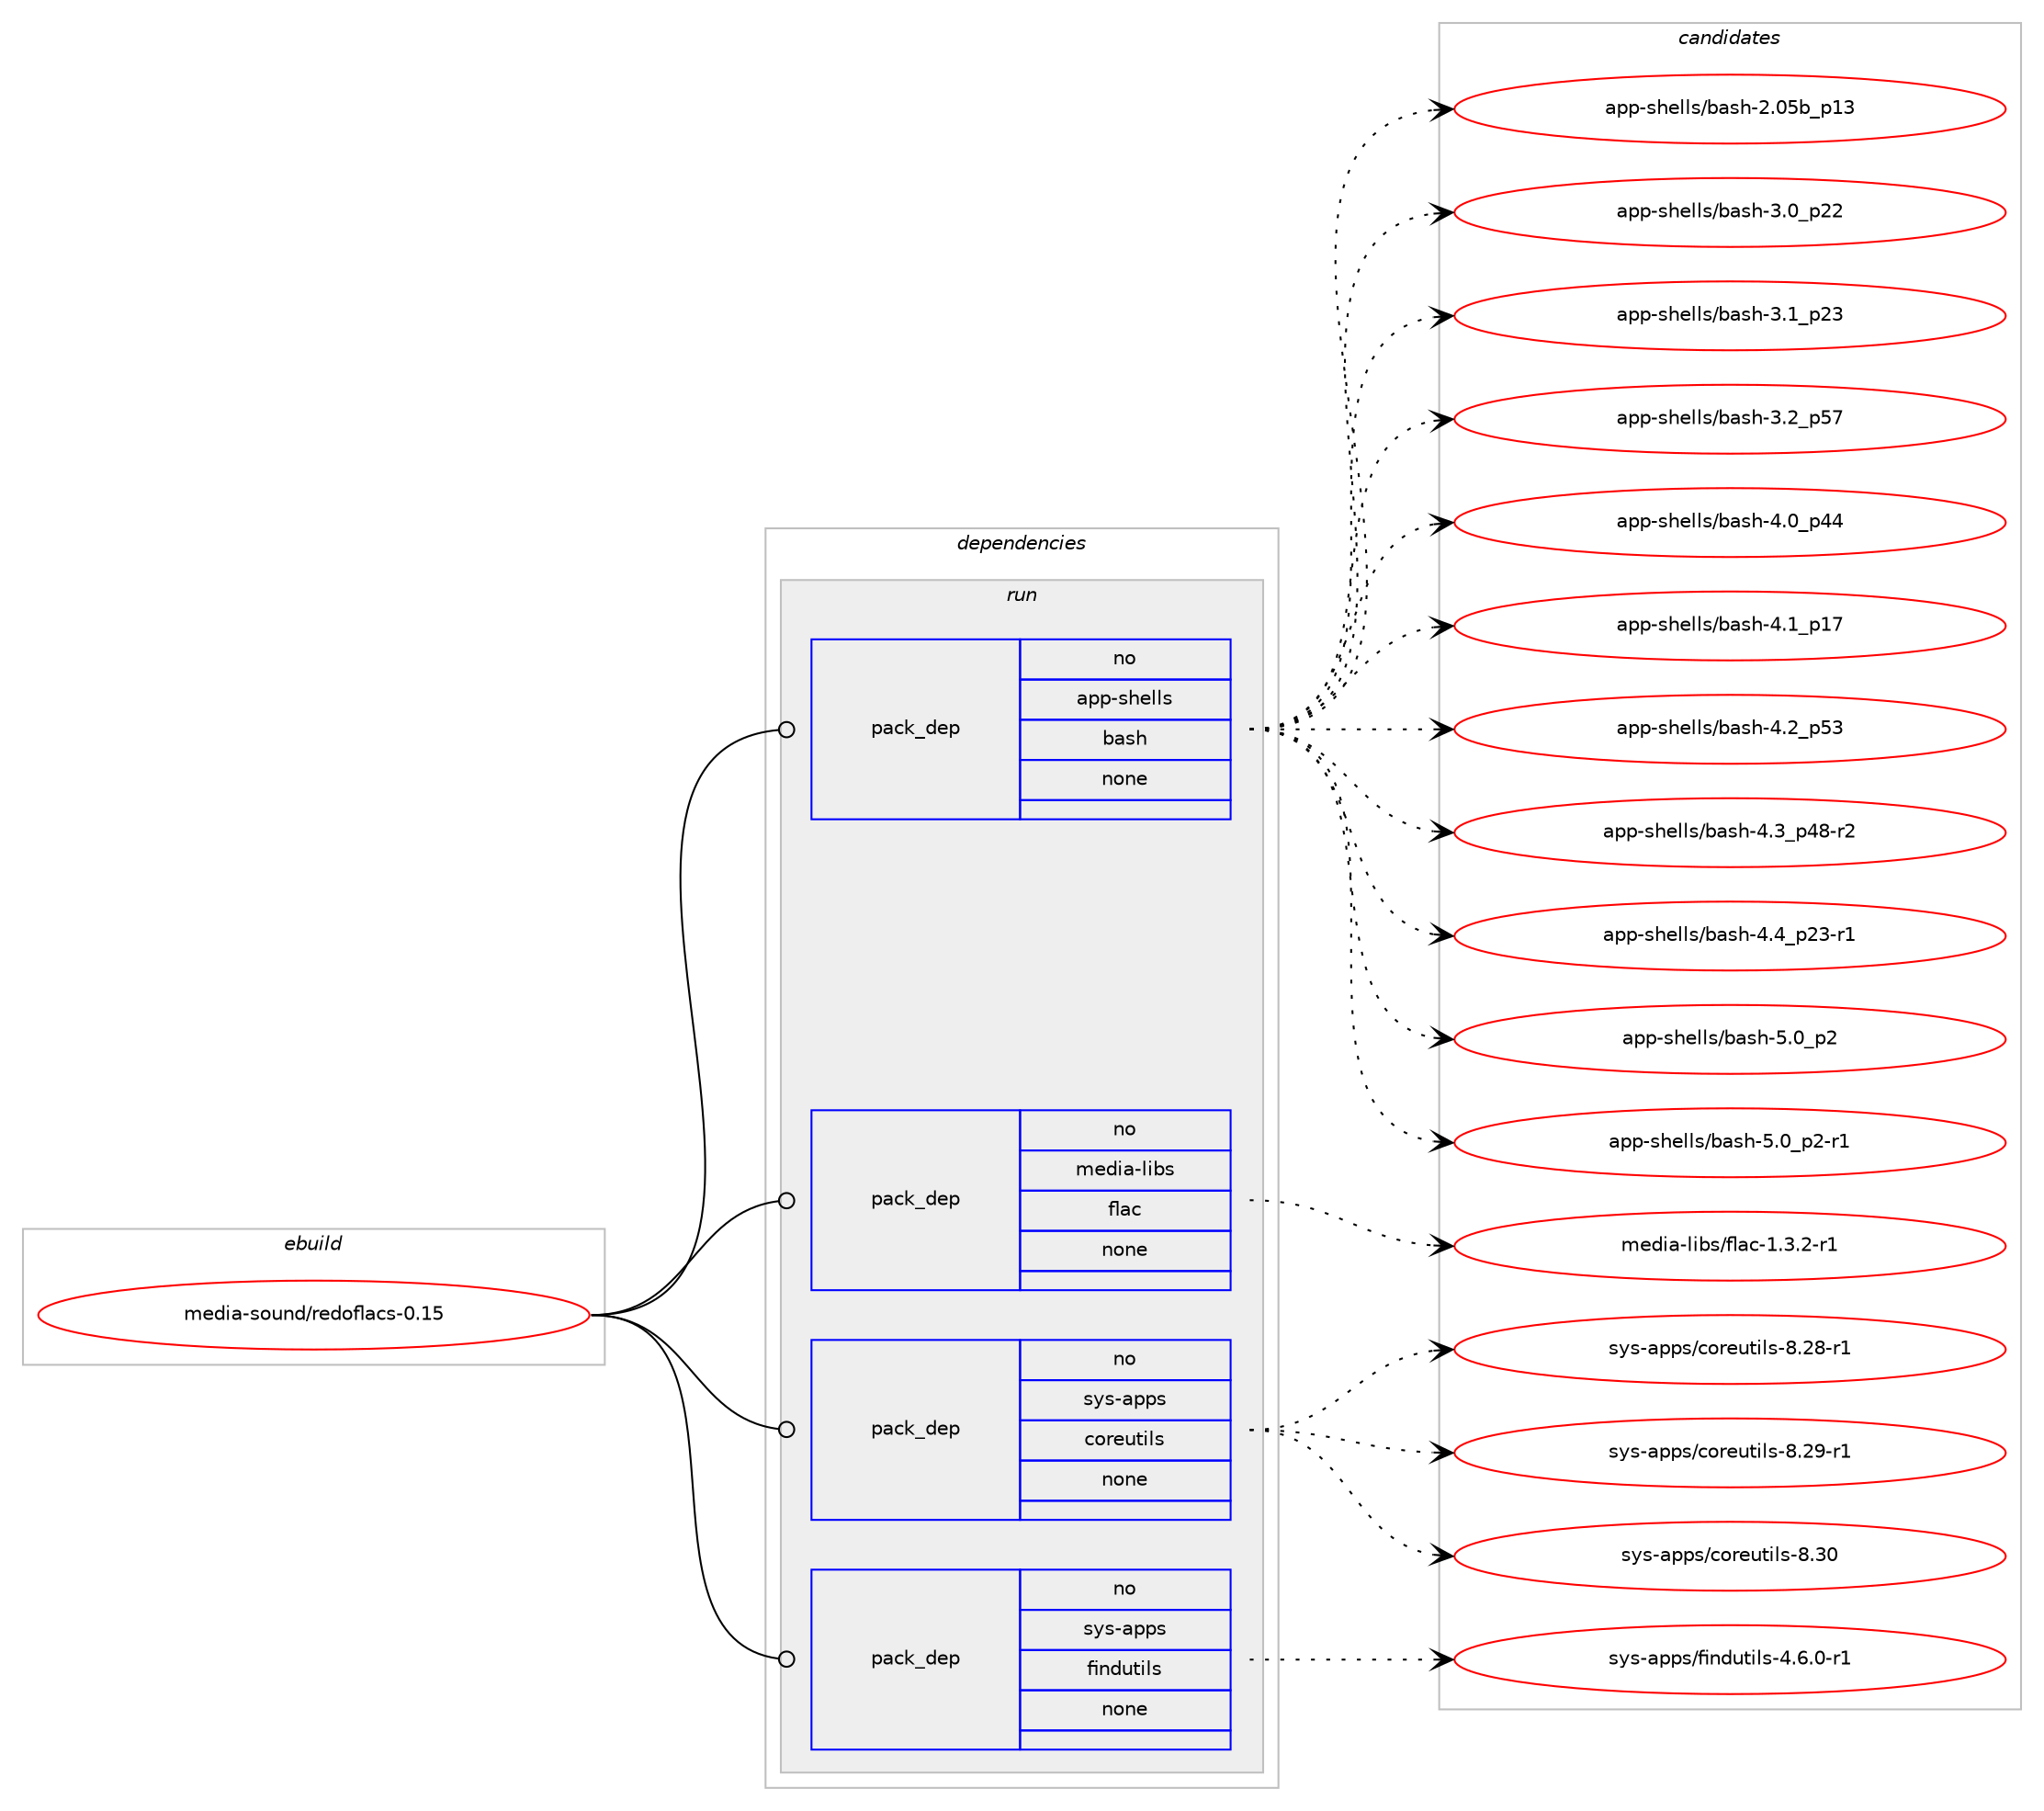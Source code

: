 digraph prolog {

# *************
# Graph options
# *************

newrank=true;
concentrate=true;
compound=true;
graph [rankdir=LR,fontname=Helvetica,fontsize=10,ranksep=1.5];#, ranksep=2.5, nodesep=0.2];
edge  [arrowhead=vee];
node  [fontname=Helvetica,fontsize=10];

# **********
# The ebuild
# **********

subgraph cluster_leftcol {
color=gray;
rank=same;
label=<<i>ebuild</i>>;
id [label="media-sound/redoflacs-0.15", color=red, width=4, href="../media-sound/redoflacs-0.15.svg"];
}

# ****************
# The dependencies
# ****************

subgraph cluster_midcol {
color=gray;
label=<<i>dependencies</i>>;
subgraph cluster_compile {
fillcolor="#eeeeee";
style=filled;
label=<<i>compile</i>>;
}
subgraph cluster_compileandrun {
fillcolor="#eeeeee";
style=filled;
label=<<i>compile and run</i>>;
}
subgraph cluster_run {
fillcolor="#eeeeee";
style=filled;
label=<<i>run</i>>;
subgraph pack1165638 {
dependency1630092 [label=<<TABLE BORDER="0" CELLBORDER="1" CELLSPACING="0" CELLPADDING="4" WIDTH="220"><TR><TD ROWSPAN="6" CELLPADDING="30">pack_dep</TD></TR><TR><TD WIDTH="110">no</TD></TR><TR><TD>app-shells</TD></TR><TR><TD>bash</TD></TR><TR><TD>none</TD></TR><TR><TD></TD></TR></TABLE>>, shape=none, color=blue];
}
id:e -> dependency1630092:w [weight=20,style="solid",arrowhead="odot"];
subgraph pack1165639 {
dependency1630093 [label=<<TABLE BORDER="0" CELLBORDER="1" CELLSPACING="0" CELLPADDING="4" WIDTH="220"><TR><TD ROWSPAN="6" CELLPADDING="30">pack_dep</TD></TR><TR><TD WIDTH="110">no</TD></TR><TR><TD>media-libs</TD></TR><TR><TD>flac</TD></TR><TR><TD>none</TD></TR><TR><TD></TD></TR></TABLE>>, shape=none, color=blue];
}
id:e -> dependency1630093:w [weight=20,style="solid",arrowhead="odot"];
subgraph pack1165640 {
dependency1630094 [label=<<TABLE BORDER="0" CELLBORDER="1" CELLSPACING="0" CELLPADDING="4" WIDTH="220"><TR><TD ROWSPAN="6" CELLPADDING="30">pack_dep</TD></TR><TR><TD WIDTH="110">no</TD></TR><TR><TD>sys-apps</TD></TR><TR><TD>coreutils</TD></TR><TR><TD>none</TD></TR><TR><TD></TD></TR></TABLE>>, shape=none, color=blue];
}
id:e -> dependency1630094:w [weight=20,style="solid",arrowhead="odot"];
subgraph pack1165641 {
dependency1630095 [label=<<TABLE BORDER="0" CELLBORDER="1" CELLSPACING="0" CELLPADDING="4" WIDTH="220"><TR><TD ROWSPAN="6" CELLPADDING="30">pack_dep</TD></TR><TR><TD WIDTH="110">no</TD></TR><TR><TD>sys-apps</TD></TR><TR><TD>findutils</TD></TR><TR><TD>none</TD></TR><TR><TD></TD></TR></TABLE>>, shape=none, color=blue];
}
id:e -> dependency1630095:w [weight=20,style="solid",arrowhead="odot"];
}
}

# **************
# The candidates
# **************

subgraph cluster_choices {
rank=same;
color=gray;
label=<<i>candidates</i>>;

subgraph choice1165638 {
color=black;
nodesep=1;
choice9711211245115104101108108115479897115104455046485398951124951 [label="app-shells/bash-2.05b_p13", color=red, width=4,href="../app-shells/bash-2.05b_p13.svg"];
choice971121124511510410110810811547989711510445514648951125050 [label="app-shells/bash-3.0_p22", color=red, width=4,href="../app-shells/bash-3.0_p22.svg"];
choice971121124511510410110810811547989711510445514649951125051 [label="app-shells/bash-3.1_p23", color=red, width=4,href="../app-shells/bash-3.1_p23.svg"];
choice971121124511510410110810811547989711510445514650951125355 [label="app-shells/bash-3.2_p57", color=red, width=4,href="../app-shells/bash-3.2_p57.svg"];
choice971121124511510410110810811547989711510445524648951125252 [label="app-shells/bash-4.0_p44", color=red, width=4,href="../app-shells/bash-4.0_p44.svg"];
choice971121124511510410110810811547989711510445524649951124955 [label="app-shells/bash-4.1_p17", color=red, width=4,href="../app-shells/bash-4.1_p17.svg"];
choice971121124511510410110810811547989711510445524650951125351 [label="app-shells/bash-4.2_p53", color=red, width=4,href="../app-shells/bash-4.2_p53.svg"];
choice9711211245115104101108108115479897115104455246519511252564511450 [label="app-shells/bash-4.3_p48-r2", color=red, width=4,href="../app-shells/bash-4.3_p48-r2.svg"];
choice9711211245115104101108108115479897115104455246529511250514511449 [label="app-shells/bash-4.4_p23-r1", color=red, width=4,href="../app-shells/bash-4.4_p23-r1.svg"];
choice9711211245115104101108108115479897115104455346489511250 [label="app-shells/bash-5.0_p2", color=red, width=4,href="../app-shells/bash-5.0_p2.svg"];
choice97112112451151041011081081154798971151044553464895112504511449 [label="app-shells/bash-5.0_p2-r1", color=red, width=4,href="../app-shells/bash-5.0_p2-r1.svg"];
dependency1630092:e -> choice9711211245115104101108108115479897115104455046485398951124951:w [style=dotted,weight="100"];
dependency1630092:e -> choice971121124511510410110810811547989711510445514648951125050:w [style=dotted,weight="100"];
dependency1630092:e -> choice971121124511510410110810811547989711510445514649951125051:w [style=dotted,weight="100"];
dependency1630092:e -> choice971121124511510410110810811547989711510445514650951125355:w [style=dotted,weight="100"];
dependency1630092:e -> choice971121124511510410110810811547989711510445524648951125252:w [style=dotted,weight="100"];
dependency1630092:e -> choice971121124511510410110810811547989711510445524649951124955:w [style=dotted,weight="100"];
dependency1630092:e -> choice971121124511510410110810811547989711510445524650951125351:w [style=dotted,weight="100"];
dependency1630092:e -> choice9711211245115104101108108115479897115104455246519511252564511450:w [style=dotted,weight="100"];
dependency1630092:e -> choice9711211245115104101108108115479897115104455246529511250514511449:w [style=dotted,weight="100"];
dependency1630092:e -> choice9711211245115104101108108115479897115104455346489511250:w [style=dotted,weight="100"];
dependency1630092:e -> choice97112112451151041011081081154798971151044553464895112504511449:w [style=dotted,weight="100"];
}
subgraph choice1165639 {
color=black;
nodesep=1;
choice1091011001059745108105981154710210897994549465146504511449 [label="media-libs/flac-1.3.2-r1", color=red, width=4,href="../media-libs/flac-1.3.2-r1.svg"];
dependency1630093:e -> choice1091011001059745108105981154710210897994549465146504511449:w [style=dotted,weight="100"];
}
subgraph choice1165640 {
color=black;
nodesep=1;
choice1151211154597112112115479911111410111711610510811545564650564511449 [label="sys-apps/coreutils-8.28-r1", color=red, width=4,href="../sys-apps/coreutils-8.28-r1.svg"];
choice1151211154597112112115479911111410111711610510811545564650574511449 [label="sys-apps/coreutils-8.29-r1", color=red, width=4,href="../sys-apps/coreutils-8.29-r1.svg"];
choice115121115459711211211547991111141011171161051081154556465148 [label="sys-apps/coreutils-8.30", color=red, width=4,href="../sys-apps/coreutils-8.30.svg"];
dependency1630094:e -> choice1151211154597112112115479911111410111711610510811545564650564511449:w [style=dotted,weight="100"];
dependency1630094:e -> choice1151211154597112112115479911111410111711610510811545564650574511449:w [style=dotted,weight="100"];
dependency1630094:e -> choice115121115459711211211547991111141011171161051081154556465148:w [style=dotted,weight="100"];
}
subgraph choice1165641 {
color=black;
nodesep=1;
choice1151211154597112112115471021051101001171161051081154552465446484511449 [label="sys-apps/findutils-4.6.0-r1", color=red, width=4,href="../sys-apps/findutils-4.6.0-r1.svg"];
dependency1630095:e -> choice1151211154597112112115471021051101001171161051081154552465446484511449:w [style=dotted,weight="100"];
}
}

}
